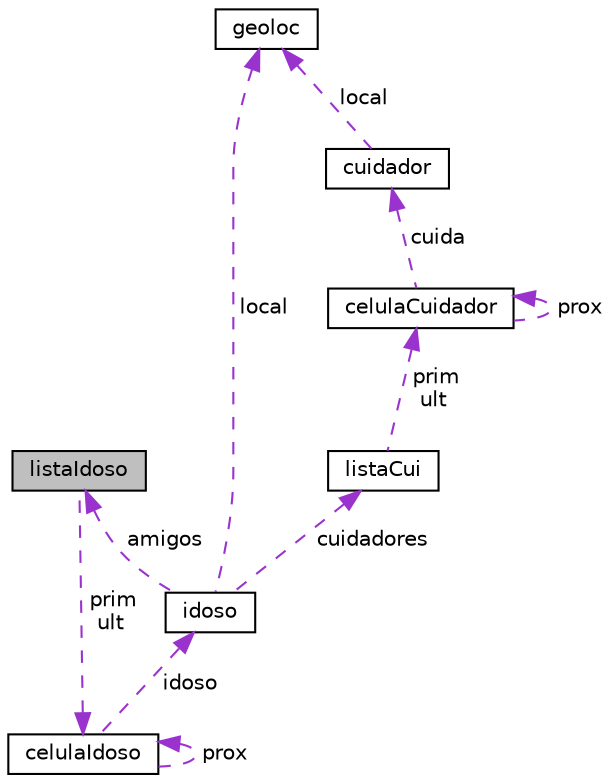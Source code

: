 digraph "listaIdoso"
{
 // LATEX_PDF_SIZE
  edge [fontname="Helvetica",fontsize="10",labelfontname="Helvetica",labelfontsize="10"];
  node [fontname="Helvetica",fontsize="10",shape=record];
  Node1 [label="listaIdoso",height=0.2,width=0.4,color="black", fillcolor="grey75", style="filled", fontcolor="black",tooltip=" "];
  Node2 -> Node1 [dir="back",color="darkorchid3",fontsize="10",style="dashed",label=" prim\nult" ];
  Node2 [label="celulaIdoso",height=0.2,width=0.4,color="black", fillcolor="white", style="filled",URL="$structcelula_idoso.html",tooltip=" "];
  Node3 -> Node2 [dir="back",color="darkorchid3",fontsize="10",style="dashed",label=" idoso" ];
  Node3 [label="idoso",height=0.2,width=0.4,color="black", fillcolor="white", style="filled",URL="$structidoso.html",tooltip=" "];
  Node4 -> Node3 [dir="back",color="darkorchid3",fontsize="10",style="dashed",label=" local" ];
  Node4 [label="geoloc",height=0.2,width=0.4,color="black", fillcolor="white", style="filled",URL="$structgeoloc.html",tooltip=" "];
  Node1 -> Node3 [dir="back",color="darkorchid3",fontsize="10",style="dashed",label=" amigos" ];
  Node5 -> Node3 [dir="back",color="darkorchid3",fontsize="10",style="dashed",label=" cuidadores" ];
  Node5 [label="listaCui",height=0.2,width=0.4,color="black", fillcolor="white", style="filled",URL="$structlista_cui.html",tooltip=" "];
  Node6 -> Node5 [dir="back",color="darkorchid3",fontsize="10",style="dashed",label=" prim\nult" ];
  Node6 [label="celulaCuidador",height=0.2,width=0.4,color="black", fillcolor="white", style="filled",URL="$structcelula_cuidador.html",tooltip=" "];
  Node7 -> Node6 [dir="back",color="darkorchid3",fontsize="10",style="dashed",label=" cuida" ];
  Node7 [label="cuidador",height=0.2,width=0.4,color="black", fillcolor="white", style="filled",URL="$structcuidador.html",tooltip=" "];
  Node4 -> Node7 [dir="back",color="darkorchid3",fontsize="10",style="dashed",label=" local" ];
  Node6 -> Node6 [dir="back",color="darkorchid3",fontsize="10",style="dashed",label=" prox" ];
  Node2 -> Node2 [dir="back",color="darkorchid3",fontsize="10",style="dashed",label=" prox" ];
}
